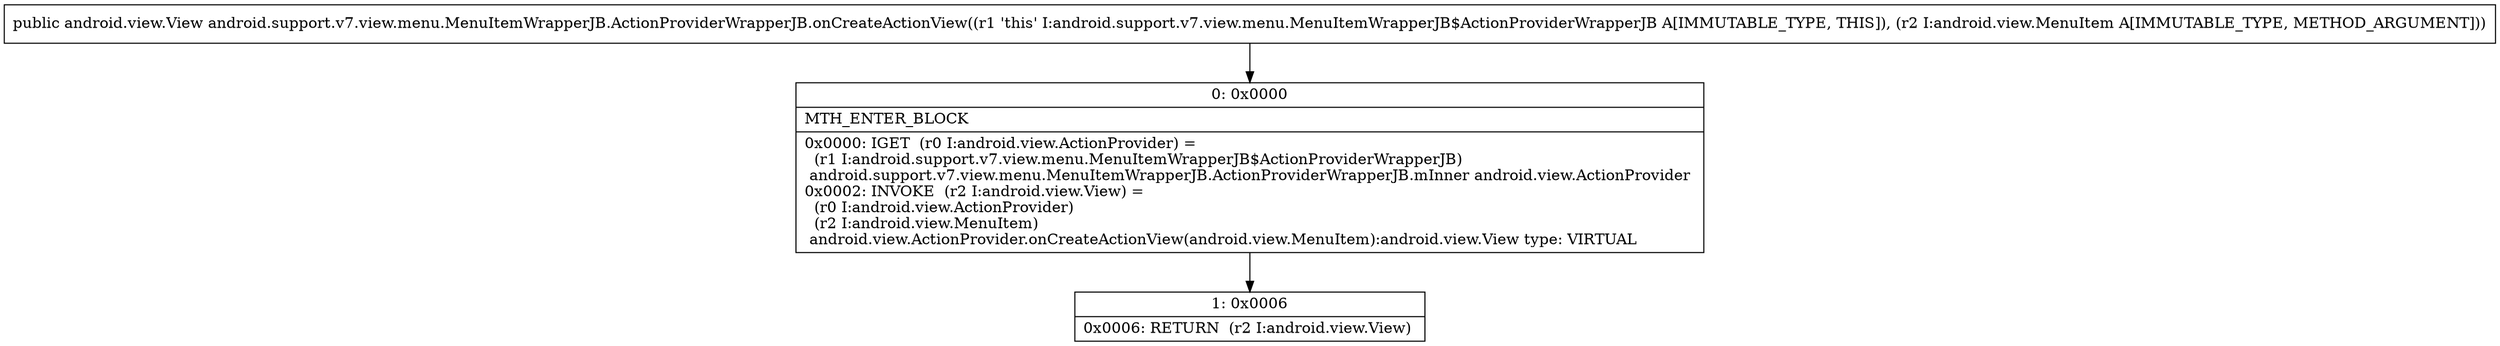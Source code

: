 digraph "CFG forandroid.support.v7.view.menu.MenuItemWrapperJB.ActionProviderWrapperJB.onCreateActionView(Landroid\/view\/MenuItem;)Landroid\/view\/View;" {
Node_0 [shape=record,label="{0\:\ 0x0000|MTH_ENTER_BLOCK\l|0x0000: IGET  (r0 I:android.view.ActionProvider) = \l  (r1 I:android.support.v7.view.menu.MenuItemWrapperJB$ActionProviderWrapperJB)\l android.support.v7.view.menu.MenuItemWrapperJB.ActionProviderWrapperJB.mInner android.view.ActionProvider \l0x0002: INVOKE  (r2 I:android.view.View) = \l  (r0 I:android.view.ActionProvider)\l  (r2 I:android.view.MenuItem)\l android.view.ActionProvider.onCreateActionView(android.view.MenuItem):android.view.View type: VIRTUAL \l}"];
Node_1 [shape=record,label="{1\:\ 0x0006|0x0006: RETURN  (r2 I:android.view.View) \l}"];
MethodNode[shape=record,label="{public android.view.View android.support.v7.view.menu.MenuItemWrapperJB.ActionProviderWrapperJB.onCreateActionView((r1 'this' I:android.support.v7.view.menu.MenuItemWrapperJB$ActionProviderWrapperJB A[IMMUTABLE_TYPE, THIS]), (r2 I:android.view.MenuItem A[IMMUTABLE_TYPE, METHOD_ARGUMENT])) }"];
MethodNode -> Node_0;
Node_0 -> Node_1;
}

